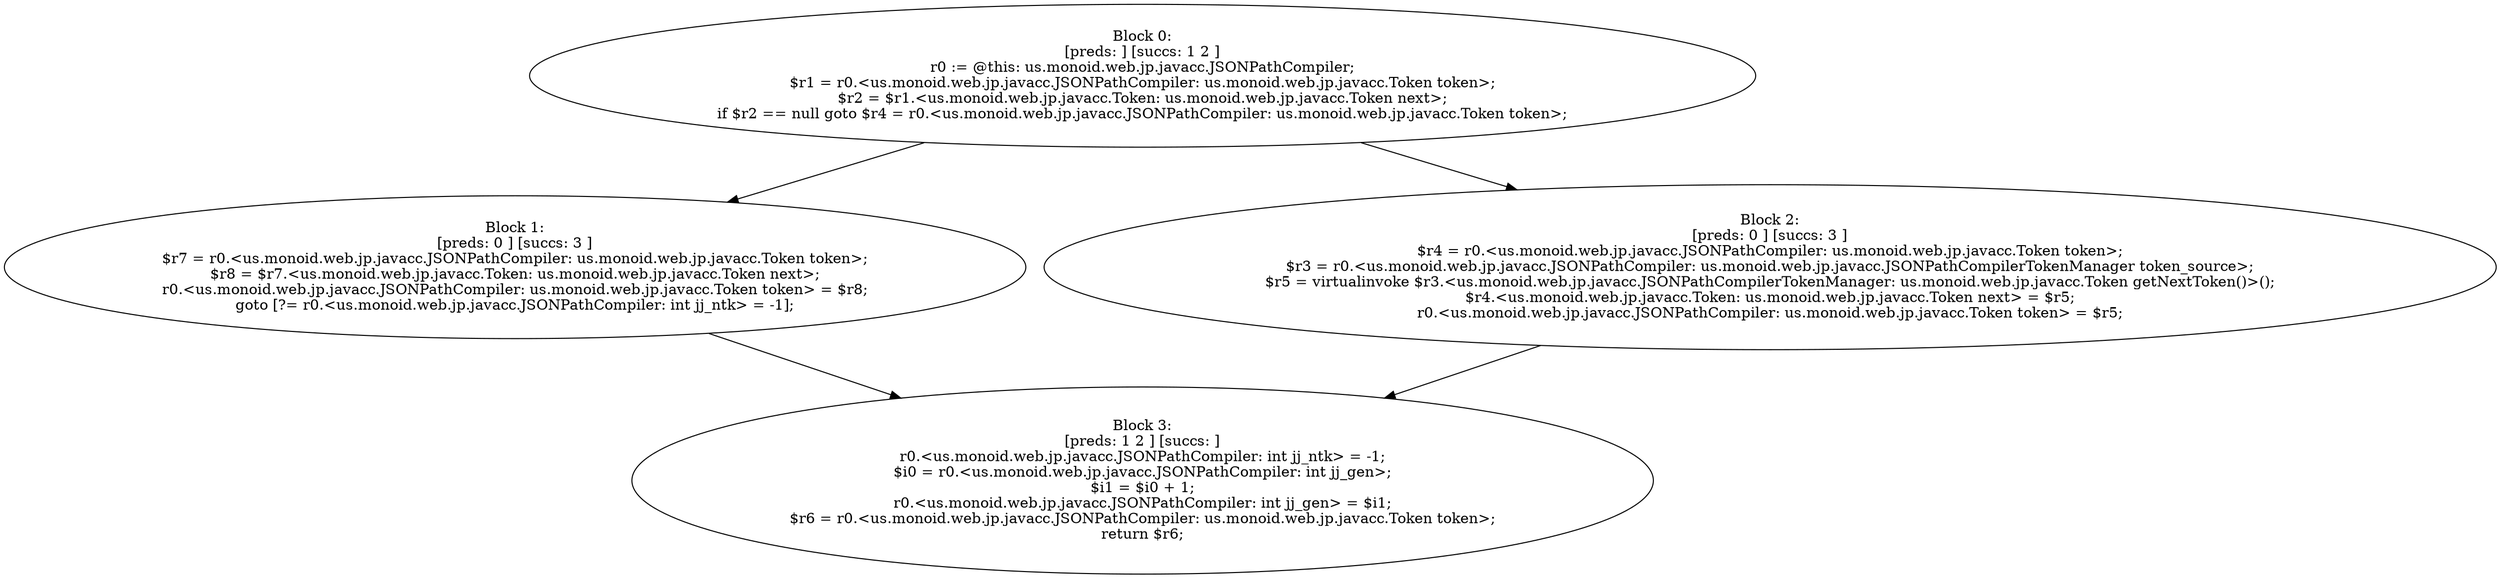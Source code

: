 digraph "unitGraph" {
    "Block 0:
[preds: ] [succs: 1 2 ]
r0 := @this: us.monoid.web.jp.javacc.JSONPathCompiler;
$r1 = r0.<us.monoid.web.jp.javacc.JSONPathCompiler: us.monoid.web.jp.javacc.Token token>;
$r2 = $r1.<us.monoid.web.jp.javacc.Token: us.monoid.web.jp.javacc.Token next>;
if $r2 == null goto $r4 = r0.<us.monoid.web.jp.javacc.JSONPathCompiler: us.monoid.web.jp.javacc.Token token>;
"
    "Block 1:
[preds: 0 ] [succs: 3 ]
$r7 = r0.<us.monoid.web.jp.javacc.JSONPathCompiler: us.monoid.web.jp.javacc.Token token>;
$r8 = $r7.<us.monoid.web.jp.javacc.Token: us.monoid.web.jp.javacc.Token next>;
r0.<us.monoid.web.jp.javacc.JSONPathCompiler: us.monoid.web.jp.javacc.Token token> = $r8;
goto [?= r0.<us.monoid.web.jp.javacc.JSONPathCompiler: int jj_ntk> = -1];
"
    "Block 2:
[preds: 0 ] [succs: 3 ]
$r4 = r0.<us.monoid.web.jp.javacc.JSONPathCompiler: us.monoid.web.jp.javacc.Token token>;
$r3 = r0.<us.monoid.web.jp.javacc.JSONPathCompiler: us.monoid.web.jp.javacc.JSONPathCompilerTokenManager token_source>;
$r5 = virtualinvoke $r3.<us.monoid.web.jp.javacc.JSONPathCompilerTokenManager: us.monoid.web.jp.javacc.Token getNextToken()>();
$r4.<us.monoid.web.jp.javacc.Token: us.monoid.web.jp.javacc.Token next> = $r5;
r0.<us.monoid.web.jp.javacc.JSONPathCompiler: us.monoid.web.jp.javacc.Token token> = $r5;
"
    "Block 3:
[preds: 1 2 ] [succs: ]
r0.<us.monoid.web.jp.javacc.JSONPathCompiler: int jj_ntk> = -1;
$i0 = r0.<us.monoid.web.jp.javacc.JSONPathCompiler: int jj_gen>;
$i1 = $i0 + 1;
r0.<us.monoid.web.jp.javacc.JSONPathCompiler: int jj_gen> = $i1;
$r6 = r0.<us.monoid.web.jp.javacc.JSONPathCompiler: us.monoid.web.jp.javacc.Token token>;
return $r6;
"
    "Block 0:
[preds: ] [succs: 1 2 ]
r0 := @this: us.monoid.web.jp.javacc.JSONPathCompiler;
$r1 = r0.<us.monoid.web.jp.javacc.JSONPathCompiler: us.monoid.web.jp.javacc.Token token>;
$r2 = $r1.<us.monoid.web.jp.javacc.Token: us.monoid.web.jp.javacc.Token next>;
if $r2 == null goto $r4 = r0.<us.monoid.web.jp.javacc.JSONPathCompiler: us.monoid.web.jp.javacc.Token token>;
"->"Block 1:
[preds: 0 ] [succs: 3 ]
$r7 = r0.<us.monoid.web.jp.javacc.JSONPathCompiler: us.monoid.web.jp.javacc.Token token>;
$r8 = $r7.<us.monoid.web.jp.javacc.Token: us.monoid.web.jp.javacc.Token next>;
r0.<us.monoid.web.jp.javacc.JSONPathCompiler: us.monoid.web.jp.javacc.Token token> = $r8;
goto [?= r0.<us.monoid.web.jp.javacc.JSONPathCompiler: int jj_ntk> = -1];
";
    "Block 0:
[preds: ] [succs: 1 2 ]
r0 := @this: us.monoid.web.jp.javacc.JSONPathCompiler;
$r1 = r0.<us.monoid.web.jp.javacc.JSONPathCompiler: us.monoid.web.jp.javacc.Token token>;
$r2 = $r1.<us.monoid.web.jp.javacc.Token: us.monoid.web.jp.javacc.Token next>;
if $r2 == null goto $r4 = r0.<us.monoid.web.jp.javacc.JSONPathCompiler: us.monoid.web.jp.javacc.Token token>;
"->"Block 2:
[preds: 0 ] [succs: 3 ]
$r4 = r0.<us.monoid.web.jp.javacc.JSONPathCompiler: us.monoid.web.jp.javacc.Token token>;
$r3 = r0.<us.monoid.web.jp.javacc.JSONPathCompiler: us.monoid.web.jp.javacc.JSONPathCompilerTokenManager token_source>;
$r5 = virtualinvoke $r3.<us.monoid.web.jp.javacc.JSONPathCompilerTokenManager: us.monoid.web.jp.javacc.Token getNextToken()>();
$r4.<us.monoid.web.jp.javacc.Token: us.monoid.web.jp.javacc.Token next> = $r5;
r0.<us.monoid.web.jp.javacc.JSONPathCompiler: us.monoid.web.jp.javacc.Token token> = $r5;
";
    "Block 1:
[preds: 0 ] [succs: 3 ]
$r7 = r0.<us.monoid.web.jp.javacc.JSONPathCompiler: us.monoid.web.jp.javacc.Token token>;
$r8 = $r7.<us.monoid.web.jp.javacc.Token: us.monoid.web.jp.javacc.Token next>;
r0.<us.monoid.web.jp.javacc.JSONPathCompiler: us.monoid.web.jp.javacc.Token token> = $r8;
goto [?= r0.<us.monoid.web.jp.javacc.JSONPathCompiler: int jj_ntk> = -1];
"->"Block 3:
[preds: 1 2 ] [succs: ]
r0.<us.monoid.web.jp.javacc.JSONPathCompiler: int jj_ntk> = -1;
$i0 = r0.<us.monoid.web.jp.javacc.JSONPathCompiler: int jj_gen>;
$i1 = $i0 + 1;
r0.<us.monoid.web.jp.javacc.JSONPathCompiler: int jj_gen> = $i1;
$r6 = r0.<us.monoid.web.jp.javacc.JSONPathCompiler: us.monoid.web.jp.javacc.Token token>;
return $r6;
";
    "Block 2:
[preds: 0 ] [succs: 3 ]
$r4 = r0.<us.monoid.web.jp.javacc.JSONPathCompiler: us.monoid.web.jp.javacc.Token token>;
$r3 = r0.<us.monoid.web.jp.javacc.JSONPathCompiler: us.monoid.web.jp.javacc.JSONPathCompilerTokenManager token_source>;
$r5 = virtualinvoke $r3.<us.monoid.web.jp.javacc.JSONPathCompilerTokenManager: us.monoid.web.jp.javacc.Token getNextToken()>();
$r4.<us.monoid.web.jp.javacc.Token: us.monoid.web.jp.javacc.Token next> = $r5;
r0.<us.monoid.web.jp.javacc.JSONPathCompiler: us.monoid.web.jp.javacc.Token token> = $r5;
"->"Block 3:
[preds: 1 2 ] [succs: ]
r0.<us.monoid.web.jp.javacc.JSONPathCompiler: int jj_ntk> = -1;
$i0 = r0.<us.monoid.web.jp.javacc.JSONPathCompiler: int jj_gen>;
$i1 = $i0 + 1;
r0.<us.monoid.web.jp.javacc.JSONPathCompiler: int jj_gen> = $i1;
$r6 = r0.<us.monoid.web.jp.javacc.JSONPathCompiler: us.monoid.web.jp.javacc.Token token>;
return $r6;
";
}
